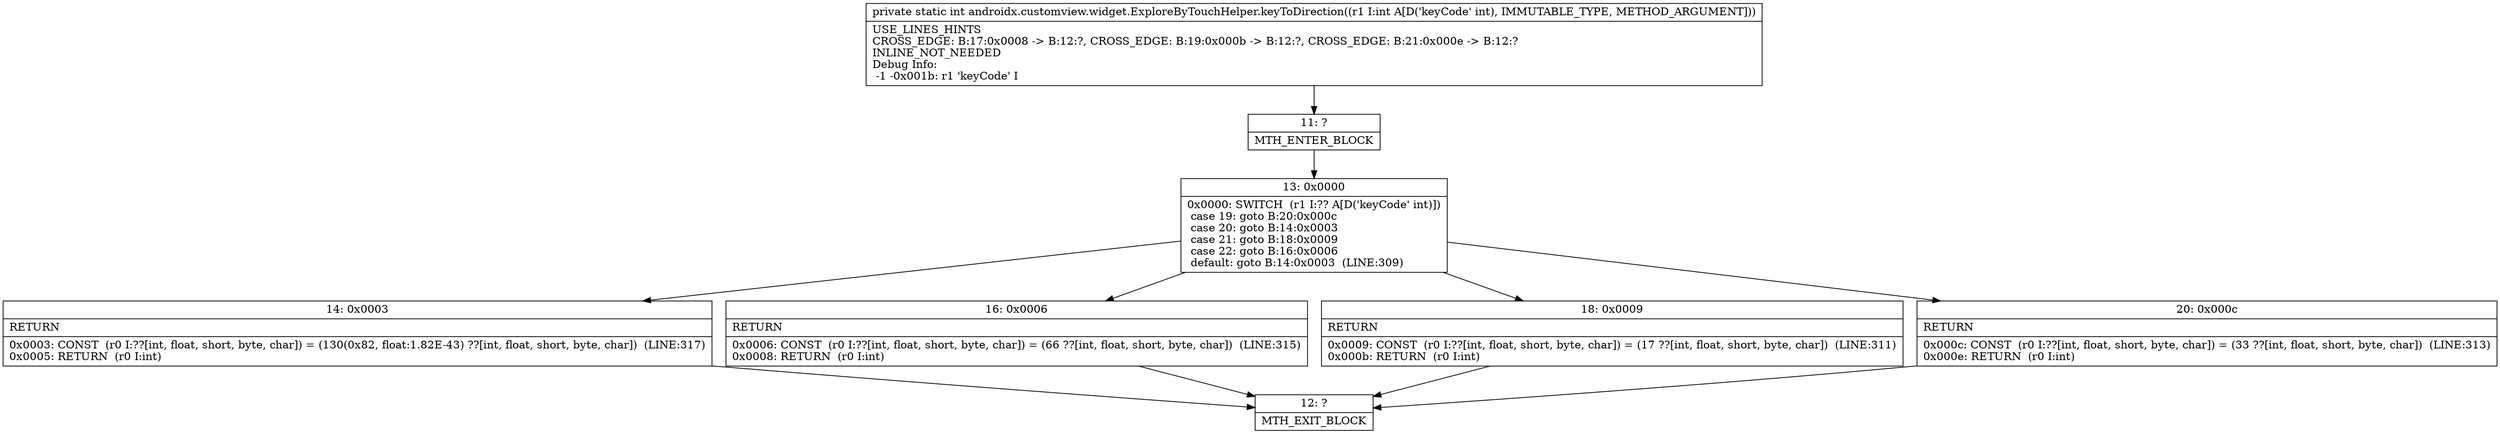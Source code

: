 digraph "CFG forandroidx.customview.widget.ExploreByTouchHelper.keyToDirection(I)I" {
Node_11 [shape=record,label="{11\:\ ?|MTH_ENTER_BLOCK\l}"];
Node_13 [shape=record,label="{13\:\ 0x0000|0x0000: SWITCH  (r1 I:?? A[D('keyCode' int)])\l case 19: goto B:20:0x000c\l case 20: goto B:14:0x0003\l case 21: goto B:18:0x0009\l case 22: goto B:16:0x0006\l default: goto B:14:0x0003  (LINE:309)\l}"];
Node_14 [shape=record,label="{14\:\ 0x0003|RETURN\l|0x0003: CONST  (r0 I:??[int, float, short, byte, char]) = (130(0x82, float:1.82E\-43) ??[int, float, short, byte, char])  (LINE:317)\l0x0005: RETURN  (r0 I:int) \l}"];
Node_12 [shape=record,label="{12\:\ ?|MTH_EXIT_BLOCK\l}"];
Node_16 [shape=record,label="{16\:\ 0x0006|RETURN\l|0x0006: CONST  (r0 I:??[int, float, short, byte, char]) = (66 ??[int, float, short, byte, char])  (LINE:315)\l0x0008: RETURN  (r0 I:int) \l}"];
Node_18 [shape=record,label="{18\:\ 0x0009|RETURN\l|0x0009: CONST  (r0 I:??[int, float, short, byte, char]) = (17 ??[int, float, short, byte, char])  (LINE:311)\l0x000b: RETURN  (r0 I:int) \l}"];
Node_20 [shape=record,label="{20\:\ 0x000c|RETURN\l|0x000c: CONST  (r0 I:??[int, float, short, byte, char]) = (33 ??[int, float, short, byte, char])  (LINE:313)\l0x000e: RETURN  (r0 I:int) \l}"];
MethodNode[shape=record,label="{private static int androidx.customview.widget.ExploreByTouchHelper.keyToDirection((r1 I:int A[D('keyCode' int), IMMUTABLE_TYPE, METHOD_ARGUMENT]))  | USE_LINES_HINTS\lCROSS_EDGE: B:17:0x0008 \-\> B:12:?, CROSS_EDGE: B:19:0x000b \-\> B:12:?, CROSS_EDGE: B:21:0x000e \-\> B:12:?\lINLINE_NOT_NEEDED\lDebug Info:\l  \-1 \-0x001b: r1 'keyCode' I\l}"];
MethodNode -> Node_11;Node_11 -> Node_13;
Node_13 -> Node_14;
Node_13 -> Node_16;
Node_13 -> Node_18;
Node_13 -> Node_20;
Node_14 -> Node_12;
Node_16 -> Node_12;
Node_18 -> Node_12;
Node_20 -> Node_12;
}

